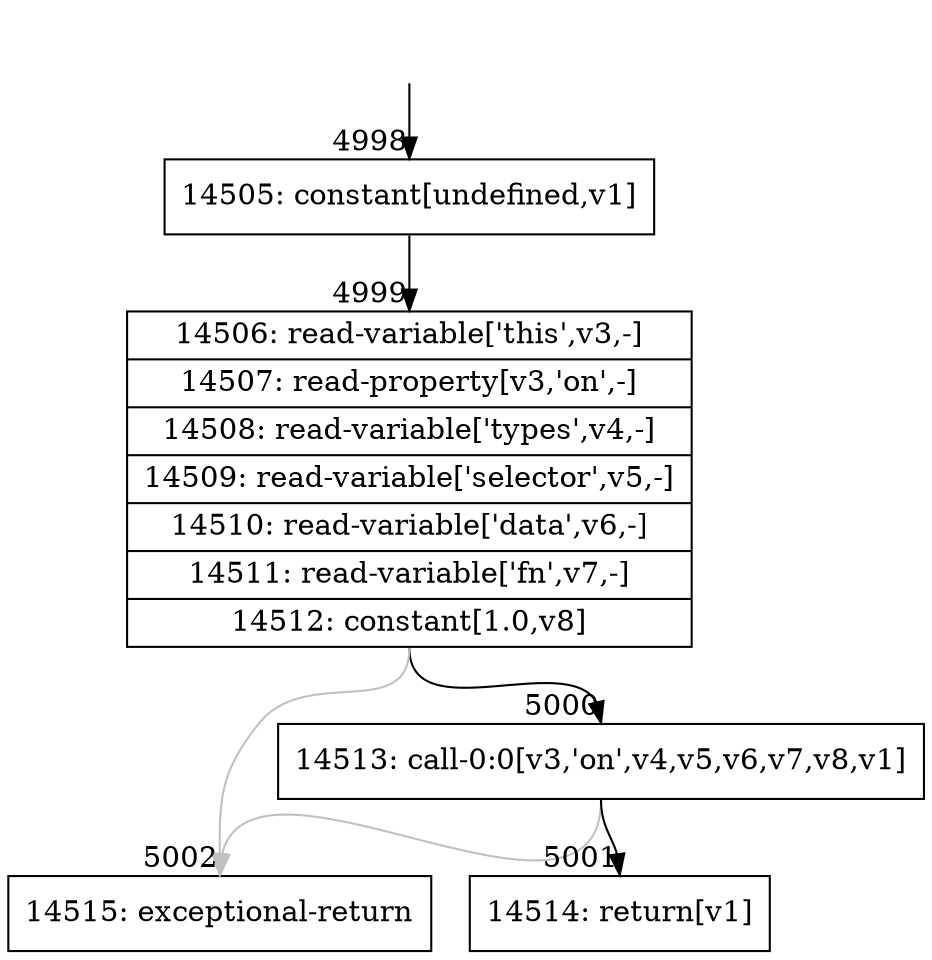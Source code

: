 digraph {
rankdir="TD"
BB_entry318[shape=none,label=""];
BB_entry318 -> BB4998 [tailport=s, headport=n, headlabel="    4998"]
BB4998 [shape=record label="{14505: constant[undefined,v1]}" ] 
BB4998 -> BB4999 [tailport=s, headport=n, headlabel="      4999"]
BB4999 [shape=record label="{14506: read-variable['this',v3,-]|14507: read-property[v3,'on',-]|14508: read-variable['types',v4,-]|14509: read-variable['selector',v5,-]|14510: read-variable['data',v6,-]|14511: read-variable['fn',v7,-]|14512: constant[1.0,v8]}" ] 
BB4999 -> BB5000 [tailport=s, headport=n, headlabel="      5000"]
BB4999 -> BB5002 [tailport=s, headport=n, color=gray, headlabel="      5002"]
BB5000 [shape=record label="{14513: call-0:0[v3,'on',v4,v5,v6,v7,v8,v1]}" ] 
BB5000 -> BB5001 [tailport=s, headport=n, headlabel="      5001"]
BB5000 -> BB5002 [tailport=s, headport=n, color=gray]
BB5001 [shape=record label="{14514: return[v1]}" ] 
BB5002 [shape=record label="{14515: exceptional-return}" ] 
}
